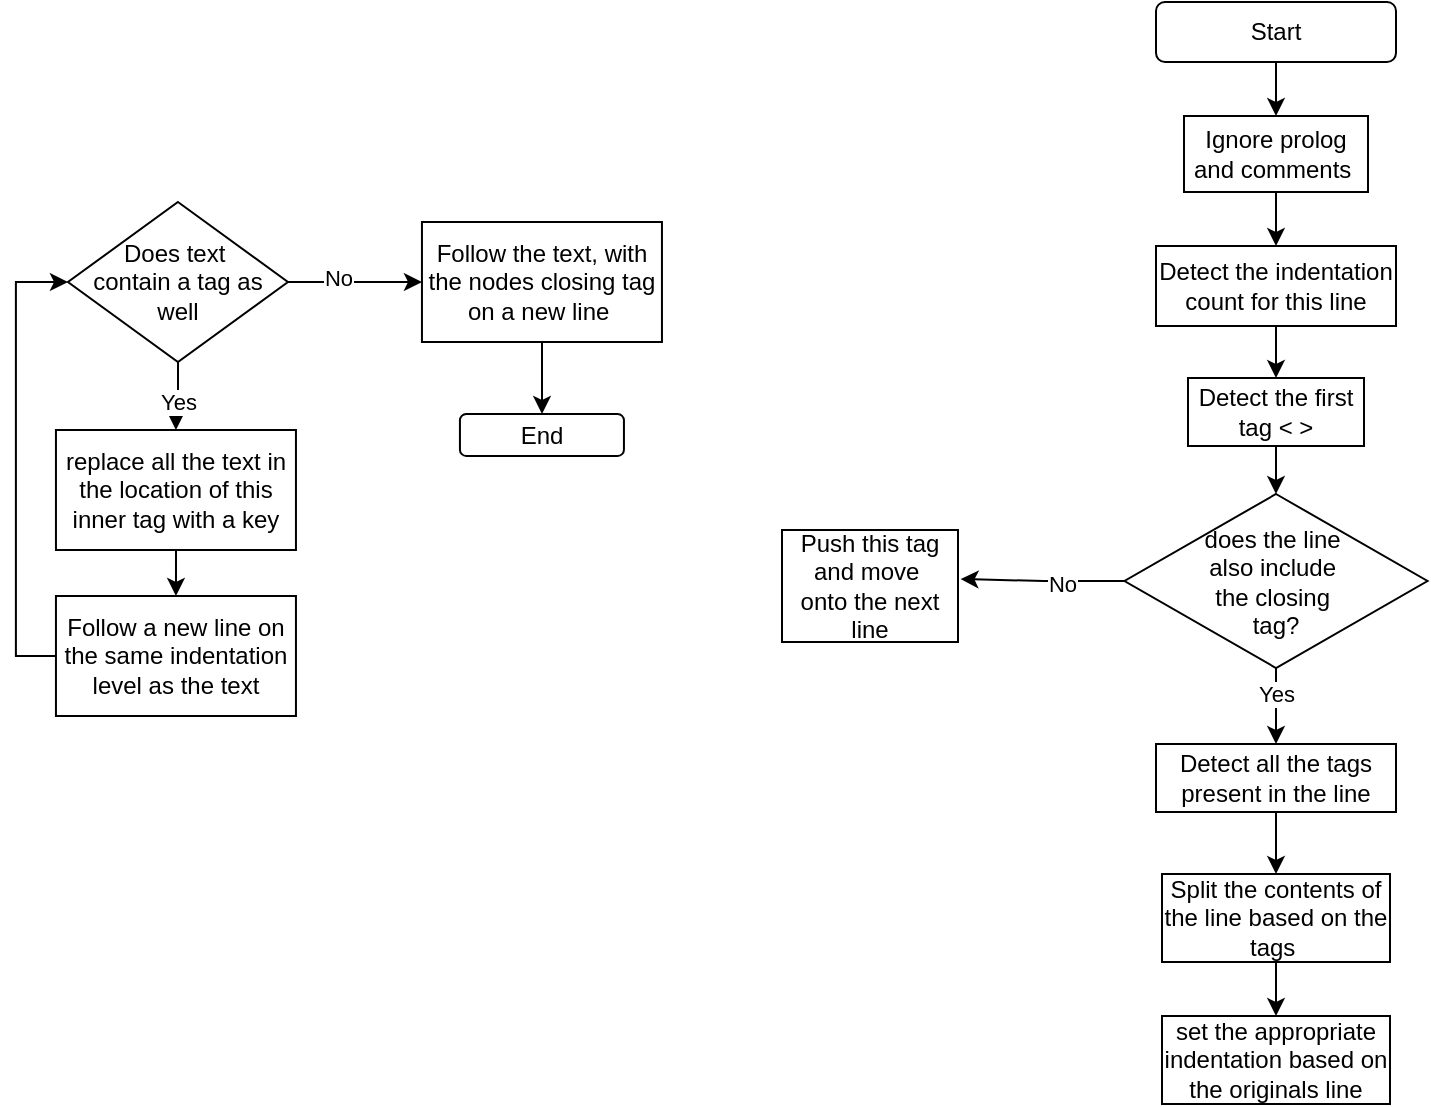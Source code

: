 <mxfile version="26.0.4">
  <diagram name="Page-1" id="r-RjDRBWF5K6BoYOtSTj">
    <mxGraphModel dx="941" dy="291" grid="0" gridSize="10" guides="1" tooltips="1" connect="1" arrows="1" fold="1" page="0" pageScale="1" pageWidth="827" pageHeight="1169" math="0" shadow="0">
      <root>
        <mxCell id="0" />
        <mxCell id="1" parent="0" />
        <mxCell id="q1A8sRkzl6o8opZjTQGx-4" style="edgeStyle=orthogonalEdgeStyle;rounded=0;orthogonalLoop=1;jettySize=auto;html=1;entryX=0.5;entryY=0;entryDx=0;entryDy=0;" edge="1" parent="1" source="q1A8sRkzl6o8opZjTQGx-1" target="q1A8sRkzl6o8opZjTQGx-3">
          <mxGeometry relative="1" as="geometry" />
        </mxCell>
        <mxCell id="q1A8sRkzl6o8opZjTQGx-1" value="Start" style="rounded=1;whiteSpace=wrap;html=1;" vertex="1" parent="1">
          <mxGeometry x="349" y="139" width="120" height="30" as="geometry" />
        </mxCell>
        <mxCell id="q1A8sRkzl6o8opZjTQGx-6" style="edgeStyle=orthogonalEdgeStyle;rounded=0;orthogonalLoop=1;jettySize=auto;html=1;entryX=0.5;entryY=0;entryDx=0;entryDy=0;" edge="1" parent="1" source="q1A8sRkzl6o8opZjTQGx-3" target="q1A8sRkzl6o8opZjTQGx-5">
          <mxGeometry relative="1" as="geometry" />
        </mxCell>
        <mxCell id="q1A8sRkzl6o8opZjTQGx-3" value="Ignore prolog and comments&amp;nbsp;" style="rounded=0;whiteSpace=wrap;html=1;" vertex="1" parent="1">
          <mxGeometry x="363" y="196" width="92" height="38" as="geometry" />
        </mxCell>
        <mxCell id="q1A8sRkzl6o8opZjTQGx-8" style="edgeStyle=orthogonalEdgeStyle;rounded=0;orthogonalLoop=1;jettySize=auto;html=1;entryX=0.5;entryY=0;entryDx=0;entryDy=0;" edge="1" parent="1" source="q1A8sRkzl6o8opZjTQGx-5" target="q1A8sRkzl6o8opZjTQGx-7">
          <mxGeometry relative="1" as="geometry" />
        </mxCell>
        <mxCell id="q1A8sRkzl6o8opZjTQGx-5" value="Detect the indentation count for this line" style="rounded=0;whiteSpace=wrap;html=1;" vertex="1" parent="1">
          <mxGeometry x="349" y="261" width="120" height="40" as="geometry" />
        </mxCell>
        <mxCell id="q1A8sRkzl6o8opZjTQGx-36" style="edgeStyle=orthogonalEdgeStyle;rounded=0;orthogonalLoop=1;jettySize=auto;html=1;entryX=0.5;entryY=0;entryDx=0;entryDy=0;" edge="1" parent="1" source="q1A8sRkzl6o8opZjTQGx-7" target="q1A8sRkzl6o8opZjTQGx-34">
          <mxGeometry relative="1" as="geometry" />
        </mxCell>
        <mxCell id="q1A8sRkzl6o8opZjTQGx-7" value="Detect the first tag &amp;lt; &amp;gt;" style="rounded=0;whiteSpace=wrap;html=1;" vertex="1" parent="1">
          <mxGeometry x="365" y="327" width="88" height="34" as="geometry" />
        </mxCell>
        <mxCell id="q1A8sRkzl6o8opZjTQGx-16" style="edgeStyle=orthogonalEdgeStyle;rounded=0;orthogonalLoop=1;jettySize=auto;html=1;entryX=0.5;entryY=0;entryDx=0;entryDy=0;exitX=0.5;exitY=1;exitDx=0;exitDy=0;" edge="1" parent="1" source="q1A8sRkzl6o8opZjTQGx-34" target="q1A8sRkzl6o8opZjTQGx-46">
          <mxGeometry relative="1" as="geometry">
            <mxPoint x="407" y="553" as="sourcePoint" />
            <mxPoint x="411.0" y="510" as="targetPoint" />
          </mxGeometry>
        </mxCell>
        <mxCell id="q1A8sRkzl6o8opZjTQGx-17" value="Yes" style="edgeLabel;html=1;align=center;verticalAlign=middle;resizable=0;points=[];" vertex="1" connectable="0" parent="q1A8sRkzl6o8opZjTQGx-16">
          <mxGeometry x="0.372" y="-1" relative="1" as="geometry">
            <mxPoint x="1" y="-13" as="offset" />
          </mxGeometry>
        </mxCell>
        <mxCell id="q1A8sRkzl6o8opZjTQGx-22" style="edgeStyle=orthogonalEdgeStyle;rounded=0;orthogonalLoop=1;jettySize=auto;html=1;" edge="1" parent="1" source="q1A8sRkzl6o8opZjTQGx-21" target="q1A8sRkzl6o8opZjTQGx-23">
          <mxGeometry relative="1" as="geometry">
            <mxPoint x="-35.697" y="279" as="targetPoint" />
          </mxGeometry>
        </mxCell>
        <mxCell id="q1A8sRkzl6o8opZjTQGx-24" value="No" style="edgeLabel;html=1;align=center;verticalAlign=middle;resizable=0;points=[];" vertex="1" connectable="0" parent="q1A8sRkzl6o8opZjTQGx-22">
          <mxGeometry x="-0.255" y="2" relative="1" as="geometry">
            <mxPoint as="offset" />
          </mxGeometry>
        </mxCell>
        <mxCell id="q1A8sRkzl6o8opZjTQGx-26" style="edgeStyle=orthogonalEdgeStyle;rounded=0;orthogonalLoop=1;jettySize=auto;html=1;entryX=0.5;entryY=0;entryDx=0;entryDy=0;" edge="1" parent="1" source="q1A8sRkzl6o8opZjTQGx-21" target="q1A8sRkzl6o8opZjTQGx-25">
          <mxGeometry relative="1" as="geometry" />
        </mxCell>
        <mxCell id="q1A8sRkzl6o8opZjTQGx-30" value="Yes" style="edgeLabel;html=1;align=center;verticalAlign=middle;resizable=0;points=[];" vertex="1" connectable="0" parent="q1A8sRkzl6o8opZjTQGx-26">
          <mxGeometry x="0.146" relative="1" as="geometry">
            <mxPoint as="offset" />
          </mxGeometry>
        </mxCell>
        <mxCell id="q1A8sRkzl6o8opZjTQGx-21" value="Does text&amp;nbsp;&lt;div&gt;contain a tag as well&lt;/div&gt;" style="rhombus;whiteSpace=wrap;html=1;" vertex="1" parent="1">
          <mxGeometry x="-195.03" y="239" width="110" height="80" as="geometry" />
        </mxCell>
        <mxCell id="q1A8sRkzl6o8opZjTQGx-31" style="edgeStyle=orthogonalEdgeStyle;rounded=0;orthogonalLoop=1;jettySize=auto;html=1;" edge="1" parent="1" source="q1A8sRkzl6o8opZjTQGx-23" target="q1A8sRkzl6o8opZjTQGx-32">
          <mxGeometry relative="1" as="geometry">
            <mxPoint x="41.973" y="342.381" as="targetPoint" />
          </mxGeometry>
        </mxCell>
        <mxCell id="q1A8sRkzl6o8opZjTQGx-23" value="Follow the text, with the nodes closing tag on a new line&amp;nbsp;" style="rounded=0;whiteSpace=wrap;html=1;" vertex="1" parent="1">
          <mxGeometry x="-18.027" y="249" width="120" height="60" as="geometry" />
        </mxCell>
        <mxCell id="q1A8sRkzl6o8opZjTQGx-28" style="edgeStyle=orthogonalEdgeStyle;rounded=0;orthogonalLoop=1;jettySize=auto;html=1;entryX=0.5;entryY=0;entryDx=0;entryDy=0;" edge="1" parent="1" source="q1A8sRkzl6o8opZjTQGx-25" target="q1A8sRkzl6o8opZjTQGx-27">
          <mxGeometry relative="1" as="geometry" />
        </mxCell>
        <mxCell id="q1A8sRkzl6o8opZjTQGx-25" value="replace all the text in the location of this inner tag with a key" style="rounded=0;whiteSpace=wrap;html=1;" vertex="1" parent="1">
          <mxGeometry x="-201.027" y="353" width="120" height="60" as="geometry" />
        </mxCell>
        <mxCell id="q1A8sRkzl6o8opZjTQGx-29" style="edgeStyle=orthogonalEdgeStyle;rounded=0;orthogonalLoop=1;jettySize=auto;html=1;entryX=0;entryY=0.5;entryDx=0;entryDy=0;exitX=0;exitY=0.5;exitDx=0;exitDy=0;" edge="1" parent="1" source="q1A8sRkzl6o8opZjTQGx-27" target="q1A8sRkzl6o8opZjTQGx-21">
          <mxGeometry relative="1" as="geometry">
            <Array as="points">
              <mxPoint x="-221.03" y="466" />
              <mxPoint x="-221.03" y="279" />
            </Array>
          </mxGeometry>
        </mxCell>
        <mxCell id="q1A8sRkzl6o8opZjTQGx-27" value="Follow a new line on the same indentation level as the text" style="rounded=0;whiteSpace=wrap;html=1;" vertex="1" parent="1">
          <mxGeometry x="-201.027" y="436" width="120" height="60" as="geometry" />
        </mxCell>
        <mxCell id="q1A8sRkzl6o8opZjTQGx-32" value="End" style="rounded=1;whiteSpace=wrap;html=1;" vertex="1" parent="1">
          <mxGeometry x="0.97" y="345" width="82" height="21" as="geometry" />
        </mxCell>
        <mxCell id="q1A8sRkzl6o8opZjTQGx-41" style="edgeStyle=orthogonalEdgeStyle;rounded=0;orthogonalLoop=1;jettySize=auto;html=1;" edge="1" parent="1" source="q1A8sRkzl6o8opZjTQGx-34">
          <mxGeometry relative="1" as="geometry">
            <mxPoint x="251.286" y="427.5" as="targetPoint" />
          </mxGeometry>
        </mxCell>
        <mxCell id="q1A8sRkzl6o8opZjTQGx-42" value="No" style="edgeLabel;html=1;align=center;verticalAlign=middle;resizable=0;points=[];" vertex="1" connectable="0" parent="q1A8sRkzl6o8opZjTQGx-41">
          <mxGeometry x="-0.235" y="1" relative="1" as="geometry">
            <mxPoint as="offset" />
          </mxGeometry>
        </mxCell>
        <mxCell id="q1A8sRkzl6o8opZjTQGx-34" value="does the line&amp;nbsp;&lt;div&gt;also include&amp;nbsp;&lt;/div&gt;&lt;div&gt;the closing&amp;nbsp;&lt;/div&gt;&lt;div&gt;tag?&lt;/div&gt;" style="rhombus;whiteSpace=wrap;html=1;" vertex="1" parent="1">
          <mxGeometry x="333.25" y="385" width="151.5" height="87" as="geometry" />
        </mxCell>
        <mxCell id="q1A8sRkzl6o8opZjTQGx-43" value="Push this tag and move&amp;nbsp;&lt;div&gt;onto the next line&lt;/div&gt;" style="rounded=0;whiteSpace=wrap;html=1;" vertex="1" parent="1">
          <mxGeometry x="162" y="403" width="88" height="56" as="geometry" />
        </mxCell>
        <mxCell id="q1A8sRkzl6o8opZjTQGx-48" style="edgeStyle=orthogonalEdgeStyle;rounded=0;orthogonalLoop=1;jettySize=auto;html=1;entryX=0.5;entryY=0;entryDx=0;entryDy=0;" edge="1" parent="1" source="q1A8sRkzl6o8opZjTQGx-46" target="q1A8sRkzl6o8opZjTQGx-47">
          <mxGeometry relative="1" as="geometry" />
        </mxCell>
        <mxCell id="q1A8sRkzl6o8opZjTQGx-46" value="Detect all the tags&lt;br&gt;present in the line" style="rounded=0;whiteSpace=wrap;html=1;" vertex="1" parent="1">
          <mxGeometry x="349" y="510" width="120" height="34" as="geometry" />
        </mxCell>
        <mxCell id="q1A8sRkzl6o8opZjTQGx-51" style="edgeStyle=orthogonalEdgeStyle;rounded=0;orthogonalLoop=1;jettySize=auto;html=1;entryX=0.5;entryY=0;entryDx=0;entryDy=0;" edge="1" parent="1" source="q1A8sRkzl6o8opZjTQGx-47" target="q1A8sRkzl6o8opZjTQGx-49">
          <mxGeometry relative="1" as="geometry" />
        </mxCell>
        <mxCell id="q1A8sRkzl6o8opZjTQGx-47" value="Split the contents of the line based on the tags&amp;nbsp;" style="rounded=0;whiteSpace=wrap;html=1;" vertex="1" parent="1">
          <mxGeometry x="352" y="575" width="114" height="44" as="geometry" />
        </mxCell>
        <mxCell id="q1A8sRkzl6o8opZjTQGx-49" value="set the appropriate indentation based on the originals line" style="rounded=0;whiteSpace=wrap;html=1;" vertex="1" parent="1">
          <mxGeometry x="352" y="646" width="114" height="44" as="geometry" />
        </mxCell>
      </root>
    </mxGraphModel>
  </diagram>
</mxfile>
